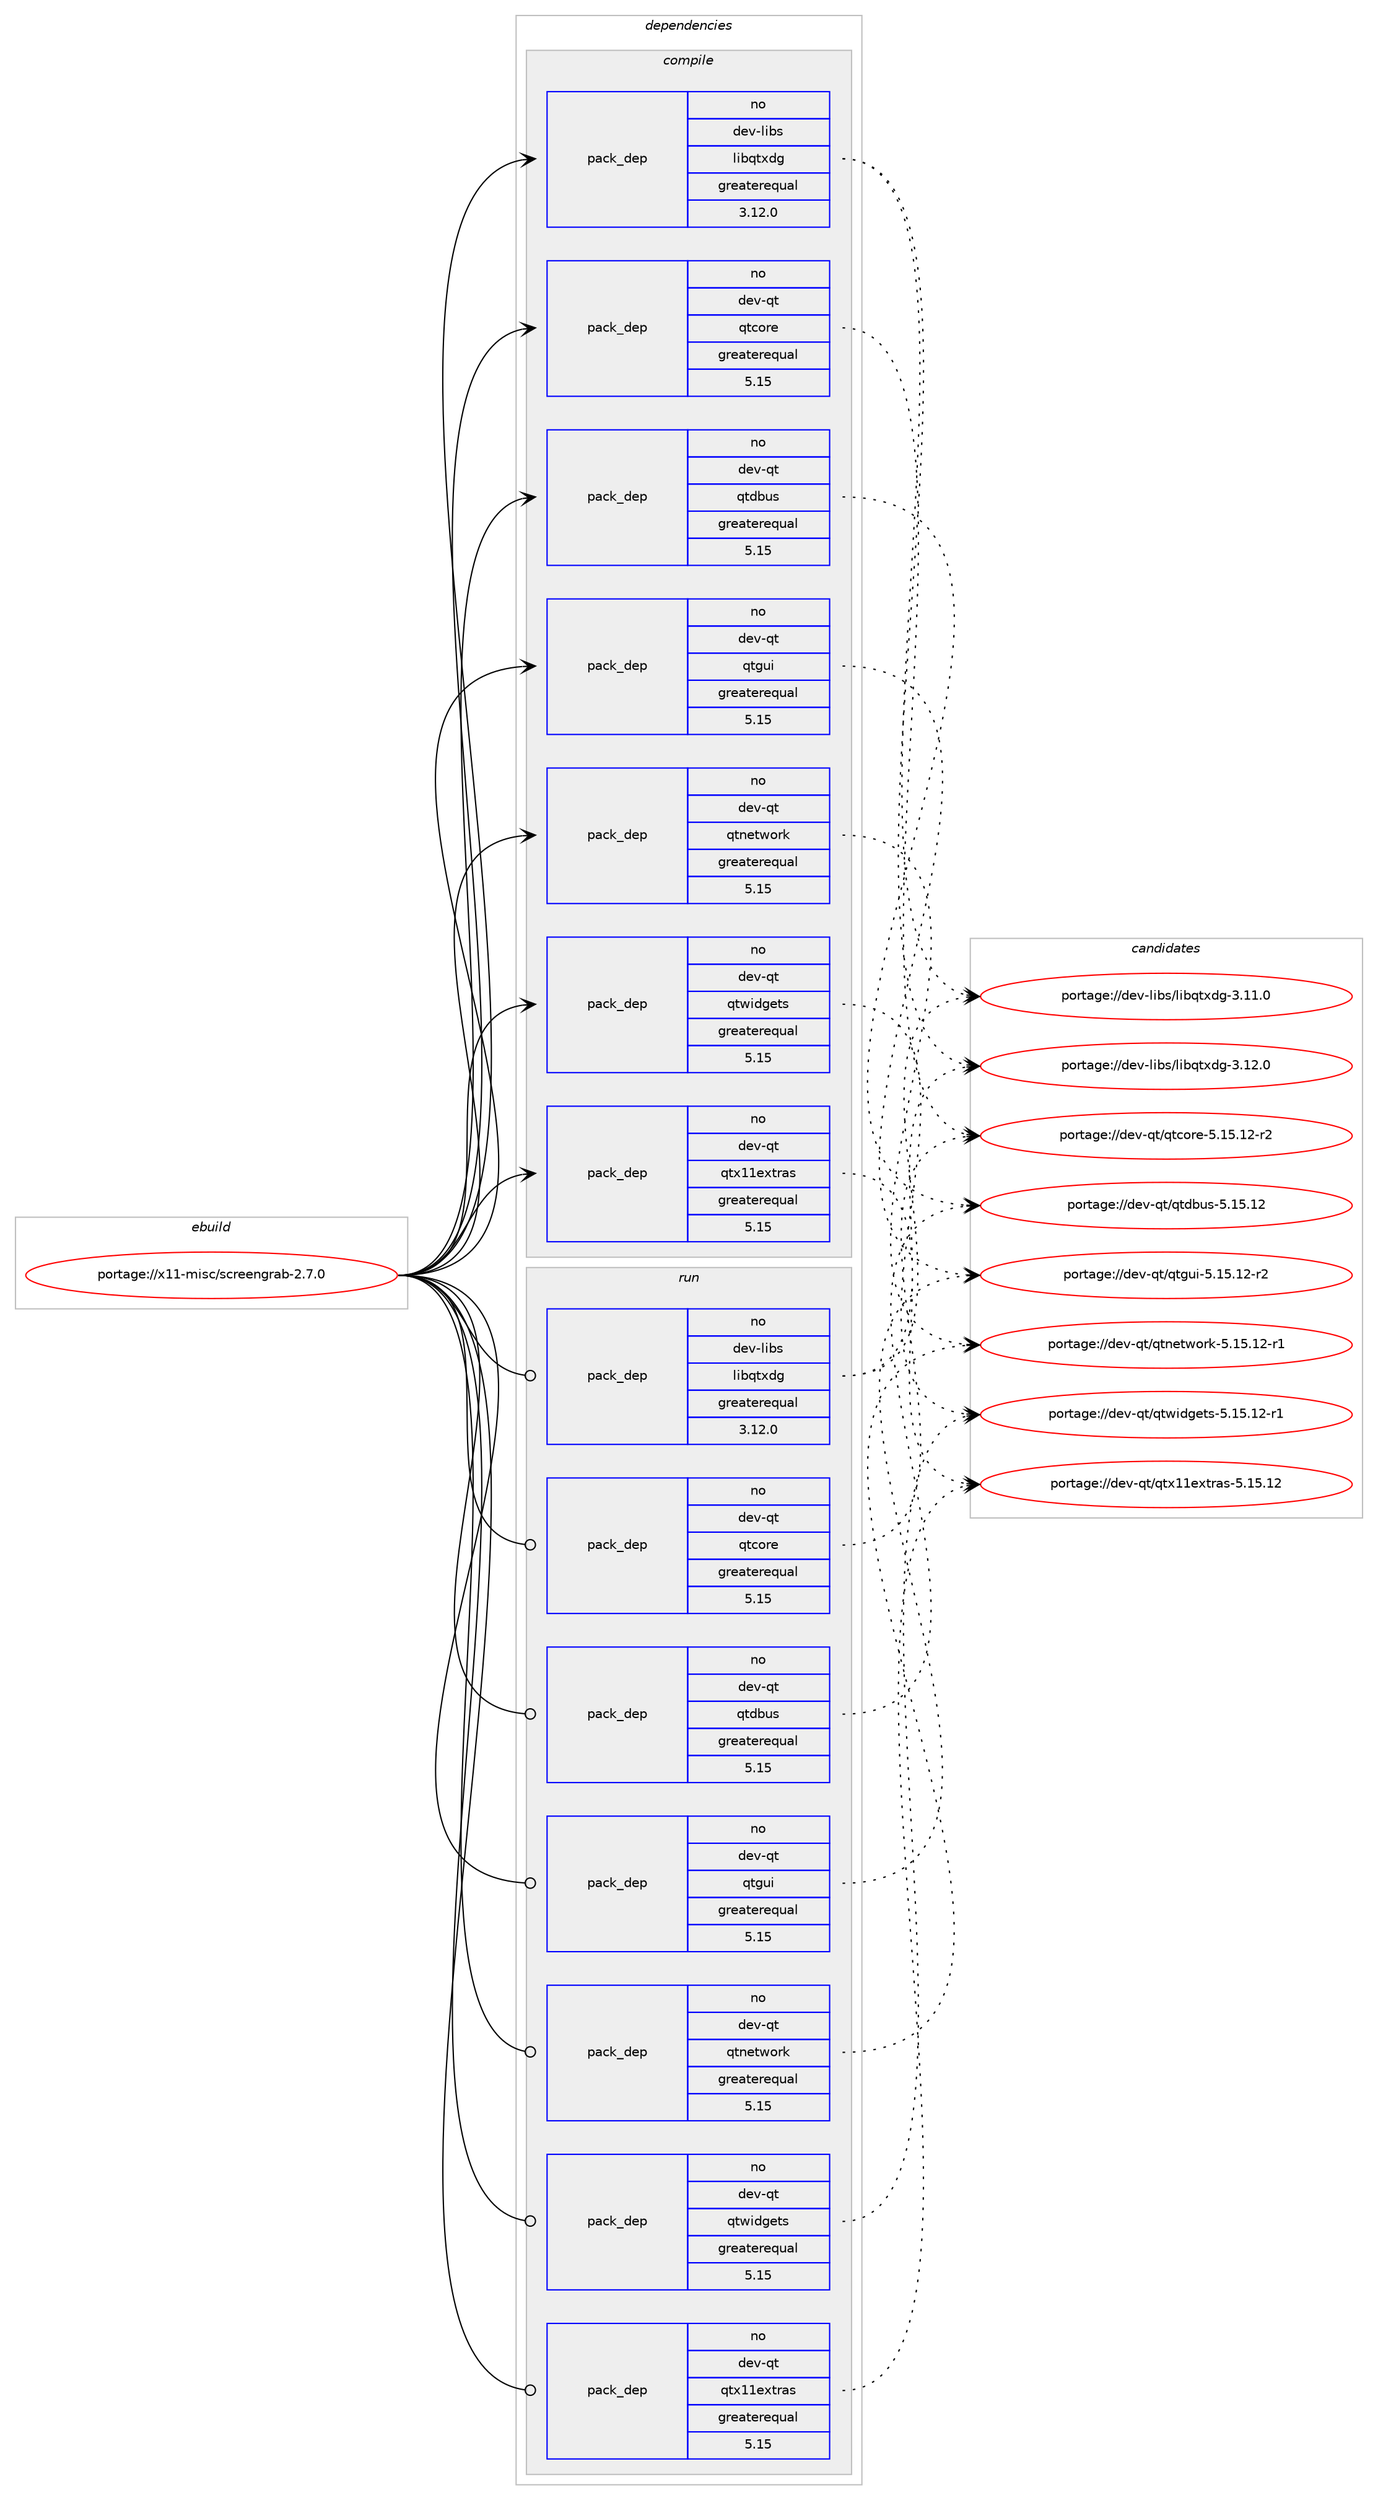 digraph prolog {

# *************
# Graph options
# *************

newrank=true;
concentrate=true;
compound=true;
graph [rankdir=LR,fontname=Helvetica,fontsize=10,ranksep=1.5];#, ranksep=2.5, nodesep=0.2];
edge  [arrowhead=vee];
node  [fontname=Helvetica,fontsize=10];

# **********
# The ebuild
# **********

subgraph cluster_leftcol {
color=gray;
rank=same;
label=<<i>ebuild</i>>;
id [label="portage://x11-misc/screengrab-2.7.0", color=red, width=4, href="../x11-misc/screengrab-2.7.0.svg"];
}

# ****************
# The dependencies
# ****************

subgraph cluster_midcol {
color=gray;
label=<<i>dependencies</i>>;
subgraph cluster_compile {
fillcolor="#eeeeee";
style=filled;
label=<<i>compile</i>>;
subgraph pack5883 {
dependency19610 [label=<<TABLE BORDER="0" CELLBORDER="1" CELLSPACING="0" CELLPADDING="4" WIDTH="220"><TR><TD ROWSPAN="6" CELLPADDING="30">pack_dep</TD></TR><TR><TD WIDTH="110">no</TD></TR><TR><TD>dev-libs</TD></TR><TR><TD>libqtxdg</TD></TR><TR><TD>greaterequal</TD></TR><TR><TD>3.12.0</TD></TR></TABLE>>, shape=none, color=blue];
}
id:e -> dependency19610:w [weight=20,style="solid",arrowhead="vee"];
subgraph pack5884 {
dependency19611 [label=<<TABLE BORDER="0" CELLBORDER="1" CELLSPACING="0" CELLPADDING="4" WIDTH="220"><TR><TD ROWSPAN="6" CELLPADDING="30">pack_dep</TD></TR><TR><TD WIDTH="110">no</TD></TR><TR><TD>dev-qt</TD></TR><TR><TD>qtcore</TD></TR><TR><TD>greaterequal</TD></TR><TR><TD>5.15</TD></TR></TABLE>>, shape=none, color=blue];
}
id:e -> dependency19611:w [weight=20,style="solid",arrowhead="vee"];
subgraph pack5885 {
dependency19612 [label=<<TABLE BORDER="0" CELLBORDER="1" CELLSPACING="0" CELLPADDING="4" WIDTH="220"><TR><TD ROWSPAN="6" CELLPADDING="30">pack_dep</TD></TR><TR><TD WIDTH="110">no</TD></TR><TR><TD>dev-qt</TD></TR><TR><TD>qtdbus</TD></TR><TR><TD>greaterequal</TD></TR><TR><TD>5.15</TD></TR></TABLE>>, shape=none, color=blue];
}
id:e -> dependency19612:w [weight=20,style="solid",arrowhead="vee"];
subgraph pack5886 {
dependency19613 [label=<<TABLE BORDER="0" CELLBORDER="1" CELLSPACING="0" CELLPADDING="4" WIDTH="220"><TR><TD ROWSPAN="6" CELLPADDING="30">pack_dep</TD></TR><TR><TD WIDTH="110">no</TD></TR><TR><TD>dev-qt</TD></TR><TR><TD>qtgui</TD></TR><TR><TD>greaterequal</TD></TR><TR><TD>5.15</TD></TR></TABLE>>, shape=none, color=blue];
}
id:e -> dependency19613:w [weight=20,style="solid",arrowhead="vee"];
subgraph pack5887 {
dependency19614 [label=<<TABLE BORDER="0" CELLBORDER="1" CELLSPACING="0" CELLPADDING="4" WIDTH="220"><TR><TD ROWSPAN="6" CELLPADDING="30">pack_dep</TD></TR><TR><TD WIDTH="110">no</TD></TR><TR><TD>dev-qt</TD></TR><TR><TD>qtnetwork</TD></TR><TR><TD>greaterequal</TD></TR><TR><TD>5.15</TD></TR></TABLE>>, shape=none, color=blue];
}
id:e -> dependency19614:w [weight=20,style="solid",arrowhead="vee"];
subgraph pack5888 {
dependency19615 [label=<<TABLE BORDER="0" CELLBORDER="1" CELLSPACING="0" CELLPADDING="4" WIDTH="220"><TR><TD ROWSPAN="6" CELLPADDING="30">pack_dep</TD></TR><TR><TD WIDTH="110">no</TD></TR><TR><TD>dev-qt</TD></TR><TR><TD>qtwidgets</TD></TR><TR><TD>greaterequal</TD></TR><TR><TD>5.15</TD></TR></TABLE>>, shape=none, color=blue];
}
id:e -> dependency19615:w [weight=20,style="solid",arrowhead="vee"];
subgraph pack5889 {
dependency19616 [label=<<TABLE BORDER="0" CELLBORDER="1" CELLSPACING="0" CELLPADDING="4" WIDTH="220"><TR><TD ROWSPAN="6" CELLPADDING="30">pack_dep</TD></TR><TR><TD WIDTH="110">no</TD></TR><TR><TD>dev-qt</TD></TR><TR><TD>qtx11extras</TD></TR><TR><TD>greaterequal</TD></TR><TR><TD>5.15</TD></TR></TABLE>>, shape=none, color=blue];
}
id:e -> dependency19616:w [weight=20,style="solid",arrowhead="vee"];
# *** BEGIN UNKNOWN DEPENDENCY TYPE (TODO) ***
# id -> package_dependency(portage://x11-misc/screengrab-2.7.0,install,no,kde-frameworks,kwindowsystem,none,[,,],[slot(5)],[use(enable(X),none)])
# *** END UNKNOWN DEPENDENCY TYPE (TODO) ***

# *** BEGIN UNKNOWN DEPENDENCY TYPE (TODO) ***
# id -> package_dependency(portage://x11-misc/screengrab-2.7.0,install,no,x11-libs,libX11,none,[,,],[],[])
# *** END UNKNOWN DEPENDENCY TYPE (TODO) ***

# *** BEGIN UNKNOWN DEPENDENCY TYPE (TODO) ***
# id -> package_dependency(portage://x11-misc/screengrab-2.7.0,install,no,x11-libs,libxcb,none,[,,],any_same_slot,[])
# *** END UNKNOWN DEPENDENCY TYPE (TODO) ***

}
subgraph cluster_compileandrun {
fillcolor="#eeeeee";
style=filled;
label=<<i>compile and run</i>>;
}
subgraph cluster_run {
fillcolor="#eeeeee";
style=filled;
label=<<i>run</i>>;
subgraph pack5890 {
dependency19617 [label=<<TABLE BORDER="0" CELLBORDER="1" CELLSPACING="0" CELLPADDING="4" WIDTH="220"><TR><TD ROWSPAN="6" CELLPADDING="30">pack_dep</TD></TR><TR><TD WIDTH="110">no</TD></TR><TR><TD>dev-libs</TD></TR><TR><TD>libqtxdg</TD></TR><TR><TD>greaterequal</TD></TR><TR><TD>3.12.0</TD></TR></TABLE>>, shape=none, color=blue];
}
id:e -> dependency19617:w [weight=20,style="solid",arrowhead="odot"];
subgraph pack5891 {
dependency19618 [label=<<TABLE BORDER="0" CELLBORDER="1" CELLSPACING="0" CELLPADDING="4" WIDTH="220"><TR><TD ROWSPAN="6" CELLPADDING="30">pack_dep</TD></TR><TR><TD WIDTH="110">no</TD></TR><TR><TD>dev-qt</TD></TR><TR><TD>qtcore</TD></TR><TR><TD>greaterequal</TD></TR><TR><TD>5.15</TD></TR></TABLE>>, shape=none, color=blue];
}
id:e -> dependency19618:w [weight=20,style="solid",arrowhead="odot"];
subgraph pack5892 {
dependency19619 [label=<<TABLE BORDER="0" CELLBORDER="1" CELLSPACING="0" CELLPADDING="4" WIDTH="220"><TR><TD ROWSPAN="6" CELLPADDING="30">pack_dep</TD></TR><TR><TD WIDTH="110">no</TD></TR><TR><TD>dev-qt</TD></TR><TR><TD>qtdbus</TD></TR><TR><TD>greaterequal</TD></TR><TR><TD>5.15</TD></TR></TABLE>>, shape=none, color=blue];
}
id:e -> dependency19619:w [weight=20,style="solid",arrowhead="odot"];
subgraph pack5893 {
dependency19620 [label=<<TABLE BORDER="0" CELLBORDER="1" CELLSPACING="0" CELLPADDING="4" WIDTH="220"><TR><TD ROWSPAN="6" CELLPADDING="30">pack_dep</TD></TR><TR><TD WIDTH="110">no</TD></TR><TR><TD>dev-qt</TD></TR><TR><TD>qtgui</TD></TR><TR><TD>greaterequal</TD></TR><TR><TD>5.15</TD></TR></TABLE>>, shape=none, color=blue];
}
id:e -> dependency19620:w [weight=20,style="solid",arrowhead="odot"];
subgraph pack5894 {
dependency19621 [label=<<TABLE BORDER="0" CELLBORDER="1" CELLSPACING="0" CELLPADDING="4" WIDTH="220"><TR><TD ROWSPAN="6" CELLPADDING="30">pack_dep</TD></TR><TR><TD WIDTH="110">no</TD></TR><TR><TD>dev-qt</TD></TR><TR><TD>qtnetwork</TD></TR><TR><TD>greaterequal</TD></TR><TR><TD>5.15</TD></TR></TABLE>>, shape=none, color=blue];
}
id:e -> dependency19621:w [weight=20,style="solid",arrowhead="odot"];
subgraph pack5895 {
dependency19622 [label=<<TABLE BORDER="0" CELLBORDER="1" CELLSPACING="0" CELLPADDING="4" WIDTH="220"><TR><TD ROWSPAN="6" CELLPADDING="30">pack_dep</TD></TR><TR><TD WIDTH="110">no</TD></TR><TR><TD>dev-qt</TD></TR><TR><TD>qtwidgets</TD></TR><TR><TD>greaterequal</TD></TR><TR><TD>5.15</TD></TR></TABLE>>, shape=none, color=blue];
}
id:e -> dependency19622:w [weight=20,style="solid",arrowhead="odot"];
subgraph pack5896 {
dependency19623 [label=<<TABLE BORDER="0" CELLBORDER="1" CELLSPACING="0" CELLPADDING="4" WIDTH="220"><TR><TD ROWSPAN="6" CELLPADDING="30">pack_dep</TD></TR><TR><TD WIDTH="110">no</TD></TR><TR><TD>dev-qt</TD></TR><TR><TD>qtx11extras</TD></TR><TR><TD>greaterequal</TD></TR><TR><TD>5.15</TD></TR></TABLE>>, shape=none, color=blue];
}
id:e -> dependency19623:w [weight=20,style="solid",arrowhead="odot"];
# *** BEGIN UNKNOWN DEPENDENCY TYPE (TODO) ***
# id -> package_dependency(portage://x11-misc/screengrab-2.7.0,run,no,kde-frameworks,kwindowsystem,none,[,,],[slot(5)],[use(enable(X),none)])
# *** END UNKNOWN DEPENDENCY TYPE (TODO) ***

# *** BEGIN UNKNOWN DEPENDENCY TYPE (TODO) ***
# id -> package_dependency(portage://x11-misc/screengrab-2.7.0,run,no,x11-libs,libX11,none,[,,],[],[])
# *** END UNKNOWN DEPENDENCY TYPE (TODO) ***

# *** BEGIN UNKNOWN DEPENDENCY TYPE (TODO) ***
# id -> package_dependency(portage://x11-misc/screengrab-2.7.0,run,no,x11-libs,libxcb,none,[,,],any_same_slot,[])
# *** END UNKNOWN DEPENDENCY TYPE (TODO) ***

}
}

# **************
# The candidates
# **************

subgraph cluster_choices {
rank=same;
color=gray;
label=<<i>candidates</i>>;

subgraph choice5883 {
color=black;
nodesep=1;
choice1001011184510810598115471081059811311612010010345514649494648 [label="portage://dev-libs/libqtxdg-3.11.0", color=red, width=4,href="../dev-libs/libqtxdg-3.11.0.svg"];
choice1001011184510810598115471081059811311612010010345514649504648 [label="portage://dev-libs/libqtxdg-3.12.0", color=red, width=4,href="../dev-libs/libqtxdg-3.12.0.svg"];
dependency19610:e -> choice1001011184510810598115471081059811311612010010345514649494648:w [style=dotted,weight="100"];
dependency19610:e -> choice1001011184510810598115471081059811311612010010345514649504648:w [style=dotted,weight="100"];
}
subgraph choice5884 {
color=black;
nodesep=1;
choice10010111845113116471131169911111410145534649534649504511450 [label="portage://dev-qt/qtcore-5.15.12-r2", color=red, width=4,href="../dev-qt/qtcore-5.15.12-r2.svg"];
dependency19611:e -> choice10010111845113116471131169911111410145534649534649504511450:w [style=dotted,weight="100"];
}
subgraph choice5885 {
color=black;
nodesep=1;
choice1001011184511311647113116100981171154553464953464950 [label="portage://dev-qt/qtdbus-5.15.12", color=red, width=4,href="../dev-qt/qtdbus-5.15.12.svg"];
dependency19612:e -> choice1001011184511311647113116100981171154553464953464950:w [style=dotted,weight="100"];
}
subgraph choice5886 {
color=black;
nodesep=1;
choice100101118451131164711311610311710545534649534649504511450 [label="portage://dev-qt/qtgui-5.15.12-r2", color=red, width=4,href="../dev-qt/qtgui-5.15.12-r2.svg"];
dependency19613:e -> choice100101118451131164711311610311710545534649534649504511450:w [style=dotted,weight="100"];
}
subgraph choice5887 {
color=black;
nodesep=1;
choice100101118451131164711311611010111611911111410745534649534649504511449 [label="portage://dev-qt/qtnetwork-5.15.12-r1", color=red, width=4,href="../dev-qt/qtnetwork-5.15.12-r1.svg"];
dependency19614:e -> choice100101118451131164711311611010111611911111410745534649534649504511449:w [style=dotted,weight="100"];
}
subgraph choice5888 {
color=black;
nodesep=1;
choice100101118451131164711311611910510010310111611545534649534649504511449 [label="portage://dev-qt/qtwidgets-5.15.12-r1", color=red, width=4,href="../dev-qt/qtwidgets-5.15.12-r1.svg"];
dependency19615:e -> choice100101118451131164711311611910510010310111611545534649534649504511449:w [style=dotted,weight="100"];
}
subgraph choice5889 {
color=black;
nodesep=1;
choice10010111845113116471131161204949101120116114971154553464953464950 [label="portage://dev-qt/qtx11extras-5.15.12", color=red, width=4,href="../dev-qt/qtx11extras-5.15.12.svg"];
dependency19616:e -> choice10010111845113116471131161204949101120116114971154553464953464950:w [style=dotted,weight="100"];
}
subgraph choice5890 {
color=black;
nodesep=1;
choice1001011184510810598115471081059811311612010010345514649494648 [label="portage://dev-libs/libqtxdg-3.11.0", color=red, width=4,href="../dev-libs/libqtxdg-3.11.0.svg"];
choice1001011184510810598115471081059811311612010010345514649504648 [label="portage://dev-libs/libqtxdg-3.12.0", color=red, width=4,href="../dev-libs/libqtxdg-3.12.0.svg"];
dependency19617:e -> choice1001011184510810598115471081059811311612010010345514649494648:w [style=dotted,weight="100"];
dependency19617:e -> choice1001011184510810598115471081059811311612010010345514649504648:w [style=dotted,weight="100"];
}
subgraph choice5891 {
color=black;
nodesep=1;
choice10010111845113116471131169911111410145534649534649504511450 [label="portage://dev-qt/qtcore-5.15.12-r2", color=red, width=4,href="../dev-qt/qtcore-5.15.12-r2.svg"];
dependency19618:e -> choice10010111845113116471131169911111410145534649534649504511450:w [style=dotted,weight="100"];
}
subgraph choice5892 {
color=black;
nodesep=1;
choice1001011184511311647113116100981171154553464953464950 [label="portage://dev-qt/qtdbus-5.15.12", color=red, width=4,href="../dev-qt/qtdbus-5.15.12.svg"];
dependency19619:e -> choice1001011184511311647113116100981171154553464953464950:w [style=dotted,weight="100"];
}
subgraph choice5893 {
color=black;
nodesep=1;
choice100101118451131164711311610311710545534649534649504511450 [label="portage://dev-qt/qtgui-5.15.12-r2", color=red, width=4,href="../dev-qt/qtgui-5.15.12-r2.svg"];
dependency19620:e -> choice100101118451131164711311610311710545534649534649504511450:w [style=dotted,weight="100"];
}
subgraph choice5894 {
color=black;
nodesep=1;
choice100101118451131164711311611010111611911111410745534649534649504511449 [label="portage://dev-qt/qtnetwork-5.15.12-r1", color=red, width=4,href="../dev-qt/qtnetwork-5.15.12-r1.svg"];
dependency19621:e -> choice100101118451131164711311611010111611911111410745534649534649504511449:w [style=dotted,weight="100"];
}
subgraph choice5895 {
color=black;
nodesep=1;
choice100101118451131164711311611910510010310111611545534649534649504511449 [label="portage://dev-qt/qtwidgets-5.15.12-r1", color=red, width=4,href="../dev-qt/qtwidgets-5.15.12-r1.svg"];
dependency19622:e -> choice100101118451131164711311611910510010310111611545534649534649504511449:w [style=dotted,weight="100"];
}
subgraph choice5896 {
color=black;
nodesep=1;
choice10010111845113116471131161204949101120116114971154553464953464950 [label="portage://dev-qt/qtx11extras-5.15.12", color=red, width=4,href="../dev-qt/qtx11extras-5.15.12.svg"];
dependency19623:e -> choice10010111845113116471131161204949101120116114971154553464953464950:w [style=dotted,weight="100"];
}
}

}
